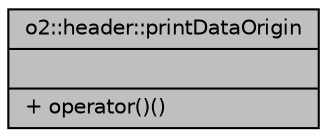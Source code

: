 digraph "o2::header::printDataOrigin"
{
 // INTERACTIVE_SVG=YES
  bgcolor="transparent";
  edge [fontname="Helvetica",fontsize="10",labelfontname="Helvetica",labelfontsize="10"];
  node [fontname="Helvetica",fontsize="10",shape=record];
  Node1 [label="{o2::header::printDataOrigin\n||+ operator()()\l}",height=0.2,width=0.4,color="black", fillcolor="grey75", style="filled", fontcolor="black"];
}
